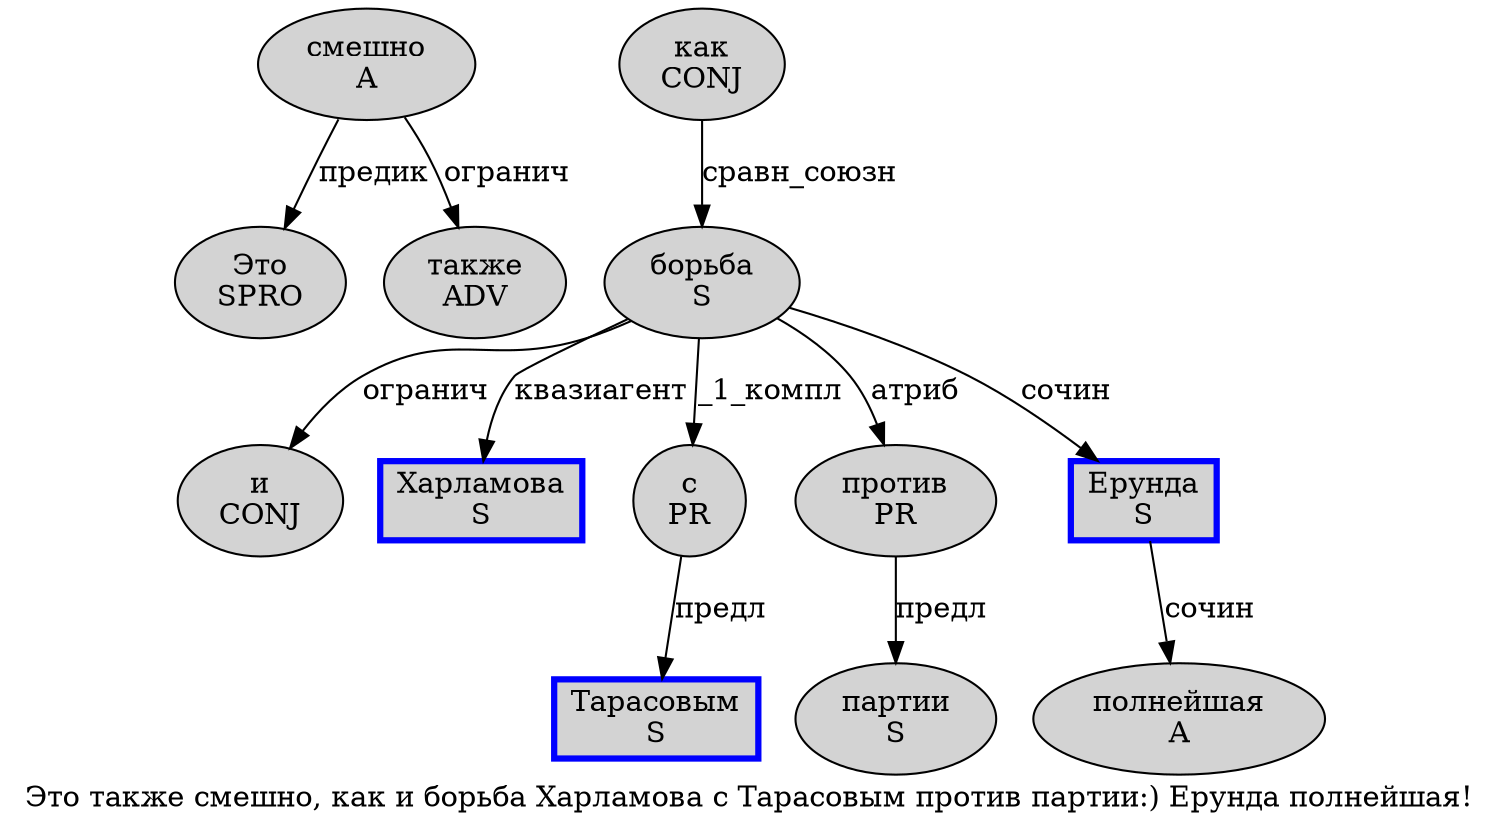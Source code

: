 digraph SENTENCE_3455 {
	graph [label="Это также смешно, как и борьба Харламова с Тарасовым против партии:) Ерунда полнейшая!"]
	node [style=filled]
		0 [label="Это
SPRO" color="" fillcolor=lightgray penwidth=1 shape=ellipse]
		1 [label="также
ADV" color="" fillcolor=lightgray penwidth=1 shape=ellipse]
		2 [label="смешно
A" color="" fillcolor=lightgray penwidth=1 shape=ellipse]
		4 [label="как
CONJ" color="" fillcolor=lightgray penwidth=1 shape=ellipse]
		5 [label="и
CONJ" color="" fillcolor=lightgray penwidth=1 shape=ellipse]
		6 [label="борьба
S" color="" fillcolor=lightgray penwidth=1 shape=ellipse]
		7 [label="Харламова
S" color=blue fillcolor=lightgray penwidth=3 shape=box]
		8 [label="с
PR" color="" fillcolor=lightgray penwidth=1 shape=ellipse]
		9 [label="Тарасовым
S" color=blue fillcolor=lightgray penwidth=3 shape=box]
		10 [label="против
PR" color="" fillcolor=lightgray penwidth=1 shape=ellipse]
		11 [label="партии
S" color="" fillcolor=lightgray penwidth=1 shape=ellipse]
		14 [label="Ерунда
S" color=blue fillcolor=lightgray penwidth=3 shape=box]
		15 [label="полнейшая
A" color="" fillcolor=lightgray penwidth=1 shape=ellipse]
			8 -> 9 [label="предл"]
			10 -> 11 [label="предл"]
			14 -> 15 [label="сочин"]
			2 -> 0 [label="предик"]
			2 -> 1 [label="огранич"]
			6 -> 5 [label="огранич"]
			6 -> 7 [label="квазиагент"]
			6 -> 8 [label="_1_компл"]
			6 -> 10 [label="атриб"]
			6 -> 14 [label="сочин"]
			4 -> 6 [label="сравн_союзн"]
}